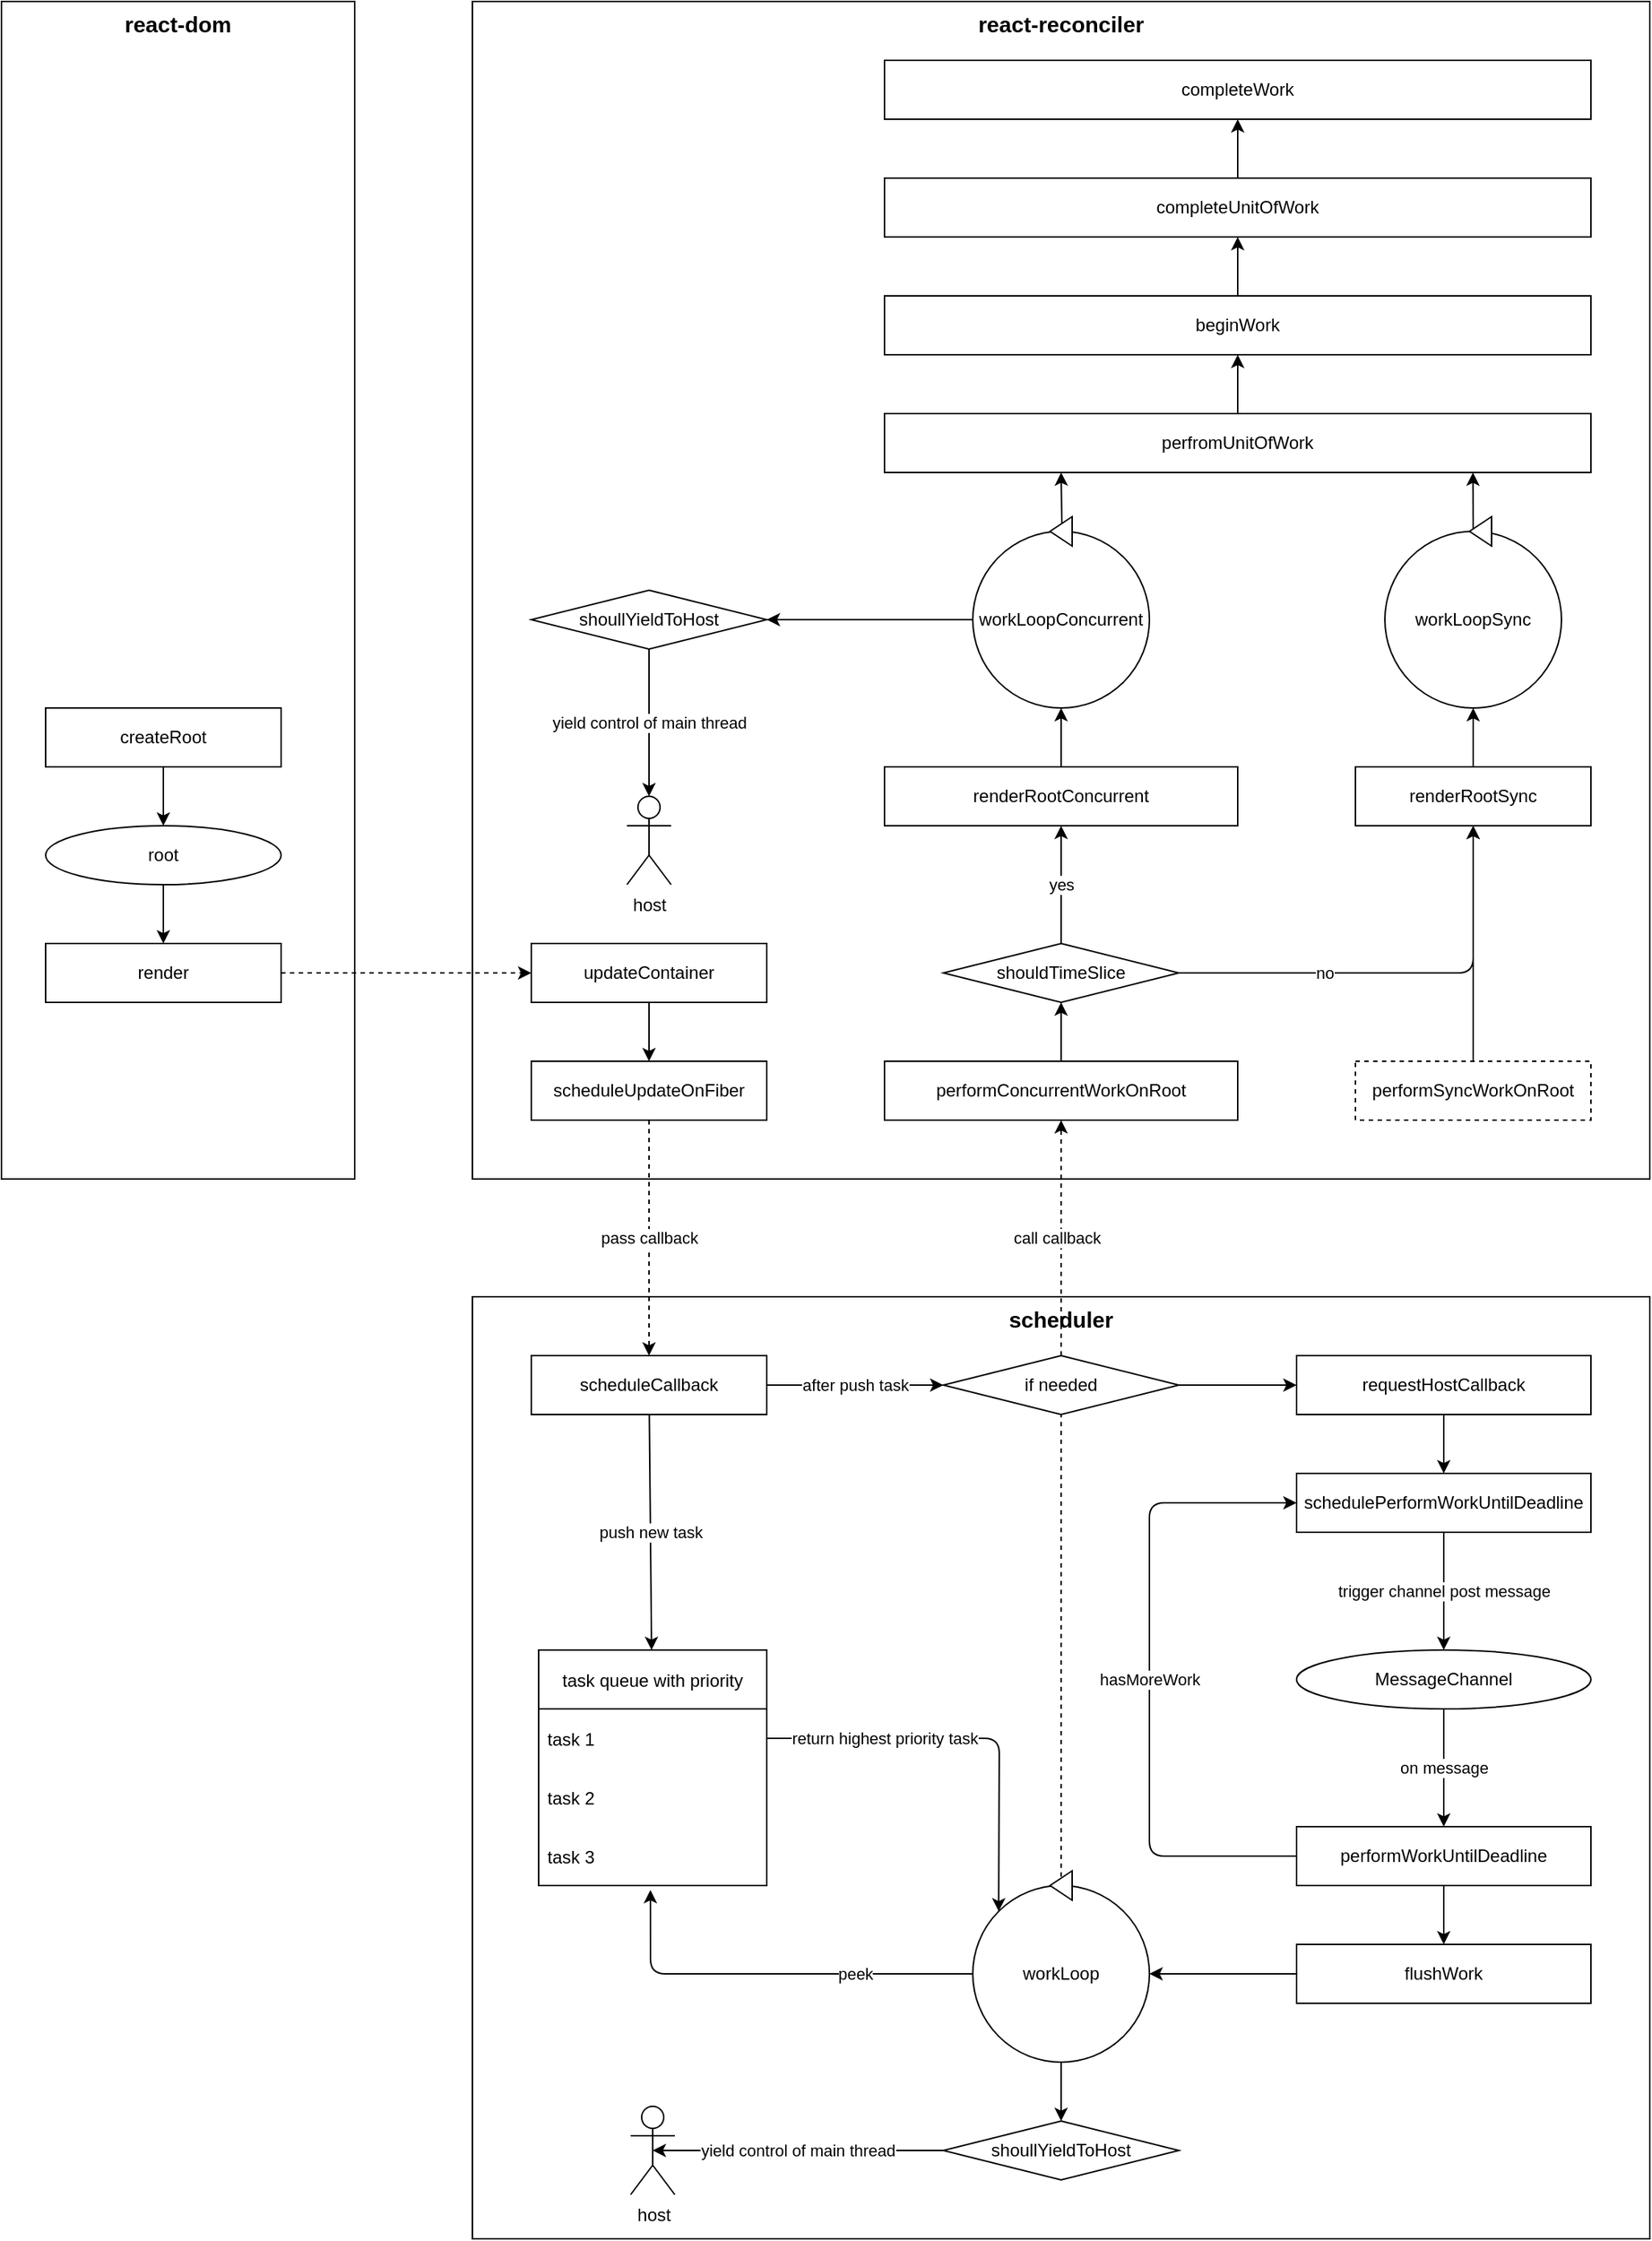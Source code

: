 <mxfile>
    <diagram id="H2QcpyqV-shxB0VrHPEm" name="第 1 页">
        <mxGraphModel dx="1118" dy="790" grid="1" gridSize="10" guides="1" tooltips="1" connect="1" arrows="1" fold="1" page="1" pageScale="1" pageWidth="1200" pageHeight="1600" math="0" shadow="0">
            <root>
                <mxCell id="0"/>
                <mxCell id="1" parent="0"/>
                <mxCell id="2" value="react-dom" style="rounded=0;whiteSpace=wrap;html=1;verticalAlign=top;fontStyle=1;fontSize=15;" parent="1" vertex="1">
                    <mxGeometry x="40" y="40" width="240" height="800" as="geometry"/>
                </mxCell>
                <mxCell id="8" value="" style="edgeStyle=none;html=1;" parent="1" source="3" target="5" edge="1">
                    <mxGeometry relative="1" as="geometry"/>
                </mxCell>
                <mxCell id="3" value="createRoot" style="rounded=0;whiteSpace=wrap;html=1;" parent="1" vertex="1">
                    <mxGeometry x="70" y="520" width="160" height="40" as="geometry"/>
                </mxCell>
                <mxCell id="10" value="" style="edgeStyle=none;html=1;" parent="1" source="5" target="9" edge="1">
                    <mxGeometry relative="1" as="geometry"/>
                </mxCell>
                <mxCell id="5" value="root" style="ellipse;whiteSpace=wrap;html=1;" parent="1" vertex="1">
                    <mxGeometry x="70" y="600" width="160" height="40" as="geometry"/>
                </mxCell>
                <mxCell id="9" value="render" style="rounded=0;whiteSpace=wrap;html=1;" parent="1" vertex="1">
                    <mxGeometry x="70" y="680" width="160" height="40" as="geometry"/>
                </mxCell>
                <mxCell id="11" value="react-reconciler" style="rounded=0;whiteSpace=wrap;html=1;verticalAlign=top;fontStyle=1;fontSize=15;" parent="1" vertex="1">
                    <mxGeometry x="360" y="40" width="800" height="800" as="geometry"/>
                </mxCell>
                <mxCell id="17" value="" style="edgeStyle=none;html=1;" parent="1" source="12" target="16" edge="1">
                    <mxGeometry relative="1" as="geometry"/>
                </mxCell>
                <mxCell id="12" value="updateContainer" style="rounded=0;whiteSpace=wrap;html=1;" parent="1" vertex="1">
                    <mxGeometry x="400" y="680" width="160" height="40" as="geometry"/>
                </mxCell>
                <mxCell id="15" style="edgeStyle=none;html=1;entryX=0;entryY=0.5;entryDx=0;entryDy=0;dashed=1;" parent="1" source="9" target="12" edge="1">
                    <mxGeometry relative="1" as="geometry"/>
                </mxCell>
                <mxCell id="16" value="scheduleUpdateOnFiber" style="rounded=0;whiteSpace=wrap;html=1;" parent="1" vertex="1">
                    <mxGeometry x="400" y="760" width="160" height="40" as="geometry"/>
                </mxCell>
                <mxCell id="18" value="scheduler" style="rounded=0;whiteSpace=wrap;html=1;verticalAlign=top;fontStyle=1;fontSize=15;" parent="1" vertex="1">
                    <mxGeometry x="360" y="920" width="800" height="640" as="geometry"/>
                </mxCell>
                <mxCell id="142" value="push new task" style="edgeStyle=none;html=1;" edge="1" parent="1" source="19" target="30">
                    <mxGeometry relative="1" as="geometry"/>
                </mxCell>
                <mxCell id="181" style="edgeStyle=none;html=1;entryX=0;entryY=0.5;entryDx=0;entryDy=0;endArrow=classic;endFill=1;" edge="1" parent="1" source="19" target="180">
                    <mxGeometry relative="1" as="geometry"/>
                </mxCell>
                <mxCell id="182" value="after push task" style="edgeLabel;html=1;align=center;verticalAlign=middle;resizable=0;points=[];" vertex="1" connectable="0" parent="181">
                    <mxGeometry x="-0.167" y="1" relative="1" as="geometry">
                        <mxPoint x="10" y="1" as="offset"/>
                    </mxGeometry>
                </mxCell>
                <mxCell id="19" value="scheduleCallback" style="rounded=0;whiteSpace=wrap;html=1;" parent="1" vertex="1">
                    <mxGeometry x="400" y="960" width="160" height="40" as="geometry"/>
                </mxCell>
                <mxCell id="21" style="edgeStyle=none;html=1;dashed=1;entryX=0.5;entryY=0;entryDx=0;entryDy=0;" parent="1" source="16" target="19" edge="1">
                    <mxGeometry relative="1" as="geometry"/>
                </mxCell>
                <mxCell id="67" value="pass callback" style="edgeLabel;html=1;align=center;verticalAlign=middle;resizable=0;points=[];" connectable="0" vertex="1" parent="21">
                    <mxGeometry x="0.215" relative="1" as="geometry">
                        <mxPoint y="-17" as="offset"/>
                    </mxGeometry>
                </mxCell>
                <mxCell id="30" value="task queue with priority" style="swimlane;fontStyle=0;childLayout=stackLayout;horizontal=1;startSize=40;horizontalStack=0;resizeParent=1;resizeParentMax=0;resizeLast=0;collapsible=1;marginBottom=0;" parent="1" vertex="1">
                    <mxGeometry x="405" y="1160" width="155" height="160" as="geometry">
                        <mxRectangle x="300" y="680" width="160" height="30" as="alternateBounds"/>
                    </mxGeometry>
                </mxCell>
                <mxCell id="31" value="task 1" style="text;strokeColor=none;fillColor=none;align=left;verticalAlign=middle;spacingLeft=4;spacingRight=4;overflow=hidden;points=[[0,0.5],[1,0.5]];portConstraint=eastwest;rotatable=0;" parent="30" vertex="1">
                    <mxGeometry y="40" width="155" height="40" as="geometry"/>
                </mxCell>
                <mxCell id="32" value="task 2" style="text;strokeColor=none;fillColor=none;align=left;verticalAlign=middle;spacingLeft=4;spacingRight=4;overflow=hidden;points=[[0,0.5],[1,0.5]];portConstraint=eastwest;rotatable=0;" parent="30" vertex="1">
                    <mxGeometry y="80" width="155" height="40" as="geometry"/>
                </mxCell>
                <mxCell id="33" value="task 3" style="text;strokeColor=none;fillColor=none;align=left;verticalAlign=middle;spacingLeft=4;spacingRight=4;overflow=hidden;points=[[0,0.5],[1,0.5]];portConstraint=eastwest;rotatable=0;" parent="30" vertex="1">
                    <mxGeometry y="120" width="155" height="40" as="geometry"/>
                </mxCell>
                <mxCell id="130" value="" style="edgeStyle=none;html=1;" edge="1" parent="1" source="34" target="126">
                    <mxGeometry relative="1" as="geometry"/>
                </mxCell>
                <mxCell id="34" value="requestHostCallback" style="rounded=0;whiteSpace=wrap;html=1;" parent="1" vertex="1">
                    <mxGeometry x="920" y="960" width="200" height="40" as="geometry"/>
                </mxCell>
                <mxCell id="132" value="on message" style="edgeStyle=none;html=1;" edge="1" parent="1" source="36" target="40">
                    <mxGeometry relative="1" as="geometry"/>
                </mxCell>
                <mxCell id="36" value="MessageChannel" style="ellipse;whiteSpace=wrap;html=1;" parent="1" vertex="1">
                    <mxGeometry x="920" y="1160" width="200" height="40" as="geometry"/>
                </mxCell>
                <mxCell id="133" value="" style="edgeStyle=none;html=1;" edge="1" parent="1" source="40" target="128">
                    <mxGeometry relative="1" as="geometry"/>
                </mxCell>
                <mxCell id="141" value="hasMoreWork" style="edgeStyle=none;html=1;entryX=0;entryY=0.5;entryDx=0;entryDy=0;" edge="1" parent="1" source="40" target="126">
                    <mxGeometry relative="1" as="geometry">
                        <mxPoint x="910" y="1060" as="targetPoint"/>
                        <Array as="points">
                            <mxPoint x="820" y="1300"/>
                            <mxPoint x="820" y="1060"/>
                        </Array>
                    </mxGeometry>
                </mxCell>
                <mxCell id="40" value="performWorkUntilDeadline" style="rounded=0;whiteSpace=wrap;html=1;" vertex="1" parent="1">
                    <mxGeometry x="920" y="1280" width="200" height="40" as="geometry"/>
                </mxCell>
                <mxCell id="156" value="" style="edgeStyle=none;html=1;" edge="1" parent="1" source="69" target="74">
                    <mxGeometry relative="1" as="geometry"/>
                </mxCell>
                <mxCell id="69" value="performConcurrentWorkOnRoot" style="rounded=0;whiteSpace=wrap;html=1;" vertex="1" parent="1">
                    <mxGeometry x="640" y="760" width="240" height="40" as="geometry"/>
                </mxCell>
                <mxCell id="157" value="yes" style="edgeStyle=none;html=1;" edge="1" parent="1" source="74" target="76">
                    <mxGeometry relative="1" as="geometry">
                        <Array as="points">
                            <mxPoint x="760" y="650"/>
                        </Array>
                    </mxGeometry>
                </mxCell>
                <mxCell id="169" value="no" style="edgeStyle=none;html=1;entryX=0.5;entryY=1;entryDx=0;entryDy=0;" edge="1" parent="1" source="74" target="79">
                    <mxGeometry x="-0.344" relative="1" as="geometry">
                        <Array as="points">
                            <mxPoint x="1040" y="700"/>
                        </Array>
                        <mxPoint as="offset"/>
                    </mxGeometry>
                </mxCell>
                <mxCell id="74" value="shouldTimeSlice" style="rhombus;whiteSpace=wrap;html=1;" vertex="1" parent="1">
                    <mxGeometry x="680" y="680" width="160" height="40" as="geometry"/>
                </mxCell>
                <mxCell id="161" value="" style="edgeStyle=none;html=1;" edge="1" parent="1" source="76" target="87">
                    <mxGeometry relative="1" as="geometry"/>
                </mxCell>
                <mxCell id="76" value="renderRootConcurrent" style="rounded=0;whiteSpace=wrap;html=1;" vertex="1" parent="1">
                    <mxGeometry x="640" y="560" width="240" height="40" as="geometry"/>
                </mxCell>
                <mxCell id="162" value="" style="edgeStyle=none;html=1;" edge="1" parent="1" source="79" target="88">
                    <mxGeometry relative="1" as="geometry"/>
                </mxCell>
                <mxCell id="79" value="renderRootSync" style="rounded=0;whiteSpace=wrap;html=1;" vertex="1" parent="1">
                    <mxGeometry x="960" y="560" width="160" height="40" as="geometry"/>
                </mxCell>
                <mxCell id="163" value="" style="edgeStyle=none;html=1;entryX=0.25;entryY=1;entryDx=0;entryDy=0;" edge="1" parent="1" source="87" target="99">
                    <mxGeometry relative="1" as="geometry"/>
                </mxCell>
                <mxCell id="176" style="edgeStyle=none;html=1;entryX=1;entryY=0.5;entryDx=0;entryDy=0;endArrow=classic;endFill=1;" edge="1" parent="1" source="87" target="172">
                    <mxGeometry relative="1" as="geometry"/>
                </mxCell>
                <mxCell id="87" value="workLoopConcurrent" style="ellipse;whiteSpace=wrap;html=1;aspect=fixed;" vertex="1" parent="1">
                    <mxGeometry x="700" y="400" width="120" height="120" as="geometry"/>
                </mxCell>
                <mxCell id="184" value="" style="edgeStyle=none;html=1;fontSize=15;endArrow=classic;endFill=1;entryX=0.833;entryY=1;entryDx=0;entryDy=0;entryPerimeter=0;" edge="1" parent="1" source="88" target="99">
                    <mxGeometry relative="1" as="geometry"/>
                </mxCell>
                <mxCell id="88" value="workLoopSync" style="ellipse;whiteSpace=wrap;html=1;aspect=fixed;" vertex="1" parent="1">
                    <mxGeometry x="980" y="400" width="120" height="120" as="geometry"/>
                </mxCell>
                <mxCell id="165" value="" style="edgeStyle=none;html=1;" edge="1" parent="1" source="99" target="116">
                    <mxGeometry relative="1" as="geometry"/>
                </mxCell>
                <mxCell id="99" value="perfromUnitOfWork" style="rounded=0;whiteSpace=wrap;html=1;" vertex="1" parent="1">
                    <mxGeometry x="640" y="320" width="480" height="40" as="geometry"/>
                </mxCell>
                <mxCell id="109" value="" style="triangle;whiteSpace=wrap;html=1;direction=west;" vertex="1" parent="1">
                    <mxGeometry x="752.5" y="390" width="15" height="20" as="geometry"/>
                </mxCell>
                <mxCell id="114" value="" style="triangle;whiteSpace=wrap;html=1;direction=west;" vertex="1" parent="1">
                    <mxGeometry x="1037.5" y="390" width="15" height="20" as="geometry"/>
                </mxCell>
                <mxCell id="166" value="" style="edgeStyle=none;html=1;" edge="1" parent="1" source="116" target="118">
                    <mxGeometry relative="1" as="geometry"/>
                </mxCell>
                <mxCell id="116" value="beginWork" style="rounded=0;whiteSpace=wrap;html=1;" vertex="1" parent="1">
                    <mxGeometry x="640" y="240" width="480" height="40" as="geometry"/>
                </mxCell>
                <mxCell id="167" value="" style="edgeStyle=none;html=1;" edge="1" parent="1" source="118" target="125">
                    <mxGeometry relative="1" as="geometry"/>
                </mxCell>
                <mxCell id="118" value="completeUnitOfWork" style="rounded=0;whiteSpace=wrap;html=1;" vertex="1" parent="1">
                    <mxGeometry x="640" y="160" width="480" height="40" as="geometry"/>
                </mxCell>
                <mxCell id="136" style="edgeStyle=none;html=1;entryX=0.49;entryY=1.075;entryDx=0;entryDy=0;entryPerimeter=0;" edge="1" parent="1" source="120" target="33">
                    <mxGeometry relative="1" as="geometry">
                        <Array as="points">
                            <mxPoint x="481" y="1380"/>
                        </Array>
                    </mxGeometry>
                </mxCell>
                <mxCell id="151" value="peek" style="edgeLabel;html=1;align=center;verticalAlign=middle;resizable=0;points=[];" vertex="1" connectable="0" parent="136">
                    <mxGeometry x="-0.377" relative="1" as="geometry">
                        <mxPoint x="6" as="offset"/>
                    </mxGeometry>
                </mxCell>
                <mxCell id="146" style="edgeStyle=none;html=1;entryX=0.5;entryY=0;entryDx=0;entryDy=0;" edge="1" parent="1" source="120" target="145">
                    <mxGeometry relative="1" as="geometry"/>
                </mxCell>
                <mxCell id="154" style="edgeStyle=none;html=1;entryX=0.5;entryY=1;entryDx=0;entryDy=0;dashed=1;" edge="1" parent="1" source="120" target="69">
                    <mxGeometry relative="1" as="geometry"/>
                </mxCell>
                <mxCell id="155" value="call callback" style="edgeLabel;html=1;align=center;verticalAlign=middle;resizable=0;points=[];" vertex="1" connectable="0" parent="154">
                    <mxGeometry x="0.692" y="3" relative="1" as="geometry">
                        <mxPoint as="offset"/>
                    </mxGeometry>
                </mxCell>
                <mxCell id="120" value="workLoop" style="ellipse;whiteSpace=wrap;html=1;aspect=fixed;" vertex="1" parent="1">
                    <mxGeometry x="700" y="1320" width="120" height="120" as="geometry"/>
                </mxCell>
                <mxCell id="125" value="completeWork" style="rounded=0;whiteSpace=wrap;html=1;" vertex="1" parent="1">
                    <mxGeometry x="640" y="80" width="480" height="40" as="geometry"/>
                </mxCell>
                <mxCell id="131" value="trigger channel post message" style="edgeStyle=none;html=1;" edge="1" parent="1" source="126" target="36">
                    <mxGeometry relative="1" as="geometry"/>
                </mxCell>
                <mxCell id="126" value="schedulePerformWorkUntilDeadline" style="rounded=0;whiteSpace=wrap;html=1;" vertex="1" parent="1">
                    <mxGeometry x="920" y="1040" width="200" height="40" as="geometry"/>
                </mxCell>
                <mxCell id="134" value="" style="edgeStyle=none;html=1;" edge="1" parent="1" source="128" target="120">
                    <mxGeometry relative="1" as="geometry"/>
                </mxCell>
                <mxCell id="128" value="flushWork" style="rounded=0;whiteSpace=wrap;html=1;" vertex="1" parent="1">
                    <mxGeometry x="920" y="1360" width="200" height="40" as="geometry"/>
                </mxCell>
                <mxCell id="135" value="" style="triangle;whiteSpace=wrap;html=1;direction=west;" vertex="1" parent="1">
                    <mxGeometry x="752.5" y="1310" width="15" height="20" as="geometry"/>
                </mxCell>
                <mxCell id="150" value="yield control of main thread" style="edgeStyle=none;html=1;entryX=0.5;entryY=0.5;entryDx=0;entryDy=0;entryPerimeter=0;" edge="1" parent="1" source="145" target="149">
                    <mxGeometry relative="1" as="geometry"/>
                </mxCell>
                <mxCell id="145" value="shoullYieldToHost" style="rhombus;whiteSpace=wrap;html=1;" vertex="1" parent="1">
                    <mxGeometry x="680" y="1480" width="160" height="40" as="geometry"/>
                </mxCell>
                <mxCell id="148" style="edgeStyle=none;html=1;entryX=0;entryY=0;entryDx=0;entryDy=0;" edge="1" parent="1" source="31" target="120">
                    <mxGeometry relative="1" as="geometry">
                        <Array as="points">
                            <mxPoint x="718" y="1220"/>
                        </Array>
                    </mxGeometry>
                </mxCell>
                <mxCell id="152" value="return highest priority task" style="edgeLabel;html=1;align=center;verticalAlign=middle;resizable=0;points=[];" vertex="1" connectable="0" parent="148">
                    <mxGeometry x="-0.586" y="-2" relative="1" as="geometry">
                        <mxPoint x="23" y="-2" as="offset"/>
                    </mxGeometry>
                </mxCell>
                <mxCell id="149" value="host" style="shape=umlActor;verticalLabelPosition=bottom;verticalAlign=top;html=1;outlineConnect=0;" vertex="1" parent="1">
                    <mxGeometry x="467.5" y="1470" width="30" height="60" as="geometry"/>
                </mxCell>
                <mxCell id="185" style="edgeStyle=none;html=1;entryX=0.5;entryY=1;entryDx=0;entryDy=0;fontSize=15;endArrow=classic;endFill=1;" edge="1" parent="1" source="170" target="79">
                    <mxGeometry relative="1" as="geometry"/>
                </mxCell>
                <mxCell id="170" value="performSyncWorkOnRoot" style="rounded=0;whiteSpace=wrap;html=1;dashed=1;" vertex="1" parent="1">
                    <mxGeometry x="960" y="760" width="160" height="40" as="geometry"/>
                </mxCell>
                <mxCell id="179" value="yield control of main thread" style="edgeStyle=none;html=1;endArrow=classic;endFill=1;" edge="1" parent="1" source="172" target="177">
                    <mxGeometry relative="1" as="geometry"/>
                </mxCell>
                <mxCell id="172" value="shoullYieldToHost" style="rhombus;whiteSpace=wrap;html=1;" vertex="1" parent="1">
                    <mxGeometry x="400" y="440" width="160" height="40" as="geometry"/>
                </mxCell>
                <mxCell id="177" value="host" style="shape=umlActor;verticalLabelPosition=bottom;verticalAlign=top;html=1;outlineConnect=0;" vertex="1" parent="1">
                    <mxGeometry x="465" y="580" width="30" height="60" as="geometry"/>
                </mxCell>
                <mxCell id="183" value="" style="edgeStyle=none;html=1;endArrow=classic;endFill=1;" edge="1" parent="1" source="180" target="34">
                    <mxGeometry relative="1" as="geometry"/>
                </mxCell>
                <mxCell id="180" value="if needed" style="rhombus;whiteSpace=wrap;html=1;" vertex="1" parent="1">
                    <mxGeometry x="680" y="960" width="160" height="40" as="geometry"/>
                </mxCell>
            </root>
        </mxGraphModel>
    </diagram>
</mxfile>